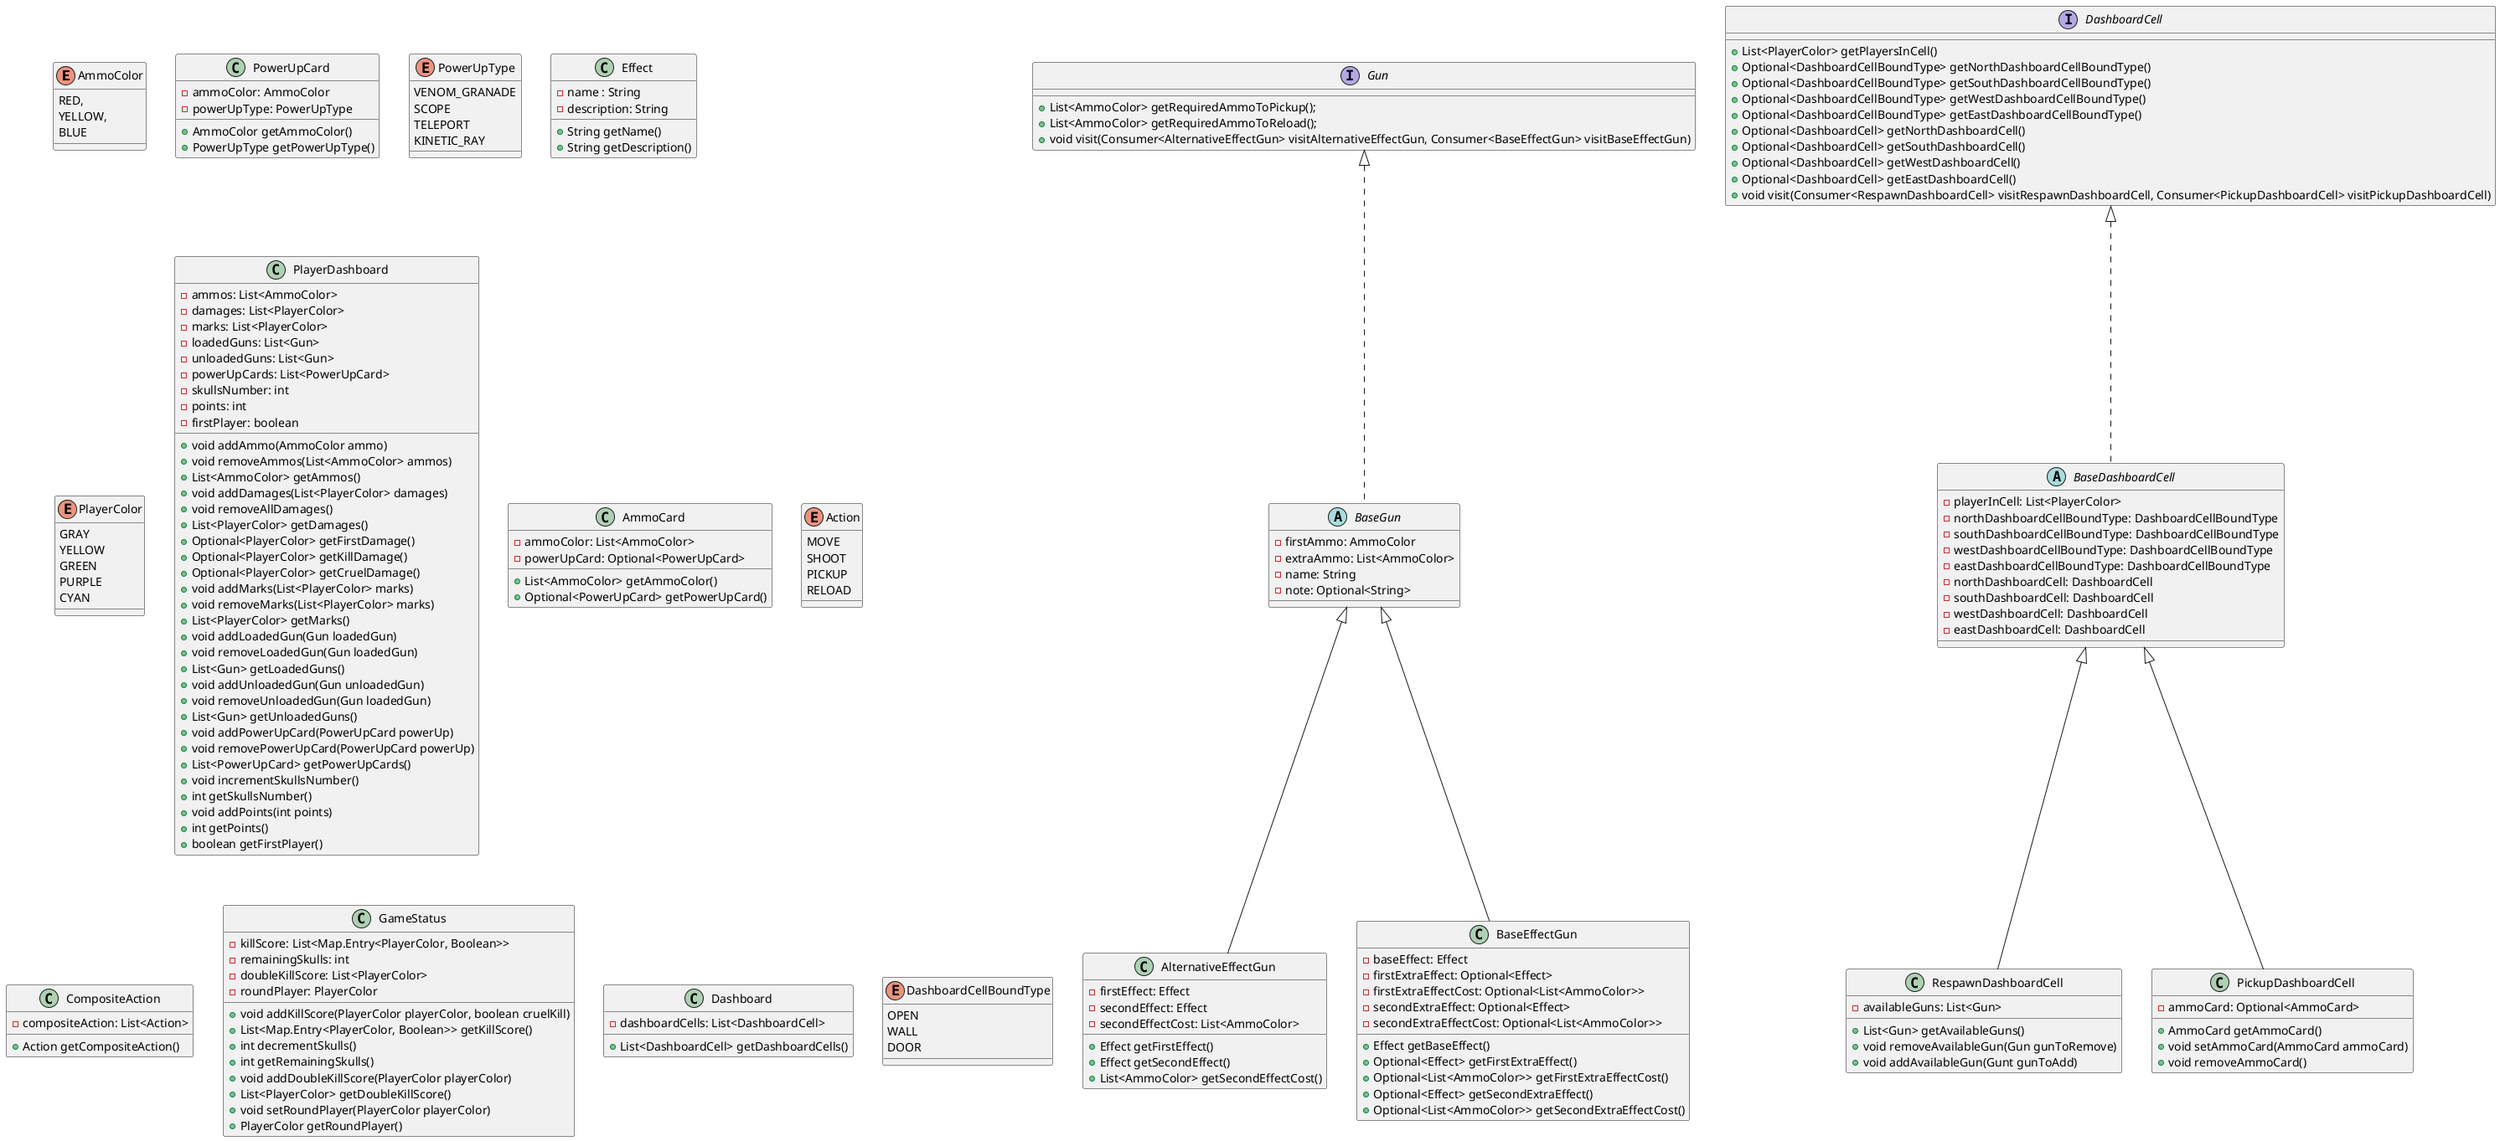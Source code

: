 @startuml

enum AmmoColor {
    RED,
    YELLOW,
    BLUE
}

interface Gun {
    +List<AmmoColor> getRequiredAmmoToPickup();
    +List<AmmoColor> getRequiredAmmoToReload();
    +void visit(Consumer<AlternativeEffectGun> visitAlternativeEffectGun, Consumer<BaseEffectGun> visitBaseEffectGun)
}

abstract class BaseGun implements Gun {
    -firstAmmo: AmmoColor
    -extraAmmo: List<AmmoColor>
    -name: String
    -note: Optional<String>
}

class AlternativeEffectGun extends BaseGun {
    -firstEffect: Effect
    -secondEffect: Effect
    -secondEffectCost: List<AmmoColor>

    +Effect getFirstEffect()
    +Effect getSecondEffect()
    +List<AmmoColor> getSecondEffectCost()
}
class BaseEffectGun extends BaseGun {
    -baseEffect: Effect
    -firstExtraEffect: Optional<Effect>
    -firstExtraEffectCost: Optional<List<AmmoColor>>
    -secondExtraEffect: Optional<Effect>
    -secondExtraEffectCost: Optional<List<AmmoColor>>

    +Effect getBaseEffect()
    +Optional<Effect> getFirstExtraEffect()
    +Optional<List<AmmoColor>> getFirstExtraEffectCost()
    +Optional<Effect> getSecondExtraEffect()
    +Optional<List<AmmoColor>> getSecondExtraEffectCost()
}

class PowerUpCard{
    -ammoColor: AmmoColor
    -powerUpType: PowerUpType
    +AmmoColor getAmmoColor()
    +PowerUpType getPowerUpType()
}

enum PowerUpType{
    VENOM_GRANADE
    SCOPE
    TELEPORT
    KINETIC_RAY
}

class Effect{
    -name : String
    -description: String
    +String getName()
    +String getDescription()
}

enum PlayerColor{
    GRAY
    YELLOW
    GREEN
    PURPLE
    CYAN
}

class PlayerDashboard{
    -ammos: List<AmmoColor>
    -damages: List<PlayerColor>
    -marks: List<PlayerColor>
    -loadedGuns: List<Gun>
    -unloadedGuns: List<Gun>
    -powerUpCards: List<PowerUpCard>
    -skullsNumber: int
    -points: int
    -firstPlayer: boolean

    +void addAmmo(AmmoColor ammo)
    +void removeAmmos(List<AmmoColor> ammos)
    +List<AmmoColor> getAmmos()
    +void addDamages(List<PlayerColor> damages)
    +void removeAllDamages()
    +List<PlayerColor> getDamages()
    +Optional<PlayerColor> getFirstDamage()
    +Optional<PlayerColor> getKillDamage()
    +Optional<PlayerColor> getCruelDamage()
    +void addMarks(List<PlayerColor> marks)
    +void removeMarks(List<PlayerColor> marks)
    +List<PlayerColor> getMarks()
    +void addLoadedGun(Gun loadedGun)
    +void removeLoadedGun(Gun loadedGun)
    +List<Gun> getLoadedGuns()
    +void addUnloadedGun(Gun unloadedGun)
    +void removeUnloadedGun(Gun loadedGun)
    +List<Gun> getUnloadedGuns()
    +void addPowerUpCard(PowerUpCard powerUp)
    +void removePowerUpCard(PowerUpCard powerUp)
    +List<PowerUpCard> getPowerUpCards()
    +void incrementSkullsNumber()
    +int getSkullsNumber()
    +void addPoints(int points)
    +int getPoints()
    +boolean getFirstPlayer()
}

class AmmoCard{
    -ammoColor: List<AmmoColor>
    -powerUpCard: Optional<PowerUpCard>
    
    +List<AmmoColor> getAmmoColor()
    +Optional<PowerUpCard> getPowerUpCard()
}

enum Action{
    MOVE
    SHOOT
    PICKUP
    RELOAD
}

class CompositeAction{
    -compositeAction: List<Action>
    +Action getCompositeAction()
}

class GameStatus{
    -killScore: List<Map.Entry<PlayerColor, Boolean>>
    -remainingSkulls: int
    -doubleKillScore: List<PlayerColor>
    -roundPlayer: PlayerColor

    +void addKillScore(PlayerColor playerColor, boolean cruelKill)
    +List<Map.Entry<PlayerColor, Boolean>> getKillScore()
    +int decrementSkulls()
    +int getRemainingSkulls()
    +void addDoubleKillScore(PlayerColor playerColor)
    +List<PlayerColor> getDoubleKillScore()
    +void setRoundPlayer(PlayerColor playerColor)
    +PlayerColor getRoundPlayer()
}


class Dashboard{
    -dashboardCells: List<DashboardCell>

    +List<DashboardCell> getDashboardCells()

}

enum DashboardCellBoundType{
    OPEN
    WALL
    DOOR
}

interface DashboardCell{
    +List<PlayerColor> getPlayersInCell()
    +Optional<DashboardCellBoundType> getNorthDashboardCellBoundType()
    +Optional<DashboardCellBoundType> getSouthDashboardCellBoundType()
    +Optional<DashboardCellBoundType> getWestDashboardCellBoundType()
    +Optional<DashboardCellBoundType> getEastDashboardCellBoundType()
    +Optional<DashboardCell> getNorthDashboardCell()
    +Optional<DashboardCell> getSouthDashboardCell()
    +Optional<DashboardCell> getWestDashboardCell()
    +Optional<DashboardCell> getEastDashboardCell()
    +void visit(Consumer<RespawnDashboardCell> visitRespawnDashboardCell, Consumer<PickupDashboardCell> visitPickupDashboardCell)
}
abstract class BaseDashboardCell implements DashboardCell{
    -playerInCell: List<PlayerColor>
    -northDashboardCellBoundType: DashboardCellBoundType
    -southDashboardCellBoundType: DashboardCellBoundType
    -westDashboardCellBoundType: DashboardCellBoundType
    -eastDashboardCellBoundType: DashboardCellBoundType
    -northDashboardCell: DashboardCell
    -southDashboardCell: DashboardCell
    -westDashboardCell: DashboardCell
    -eastDashboardCell: DashboardCell

}

class RespawnDashboardCell extends BaseDashboardCell{
    -availableGuns: List<Gun>
    +List<Gun> getAvailableGuns()
    +void removeAvailableGun(Gun gunToRemove)
    +void addAvailableGun(Gunt gunToAdd)
}

class PickupDashboardCell extends BaseDashboardCell{
    -ammoCard: Optional<AmmoCard>
    +AmmoCard getAmmoCard()
    +void setAmmoCard(AmmoCard ammoCard)
    +void removeAmmoCard()
}

@enduml